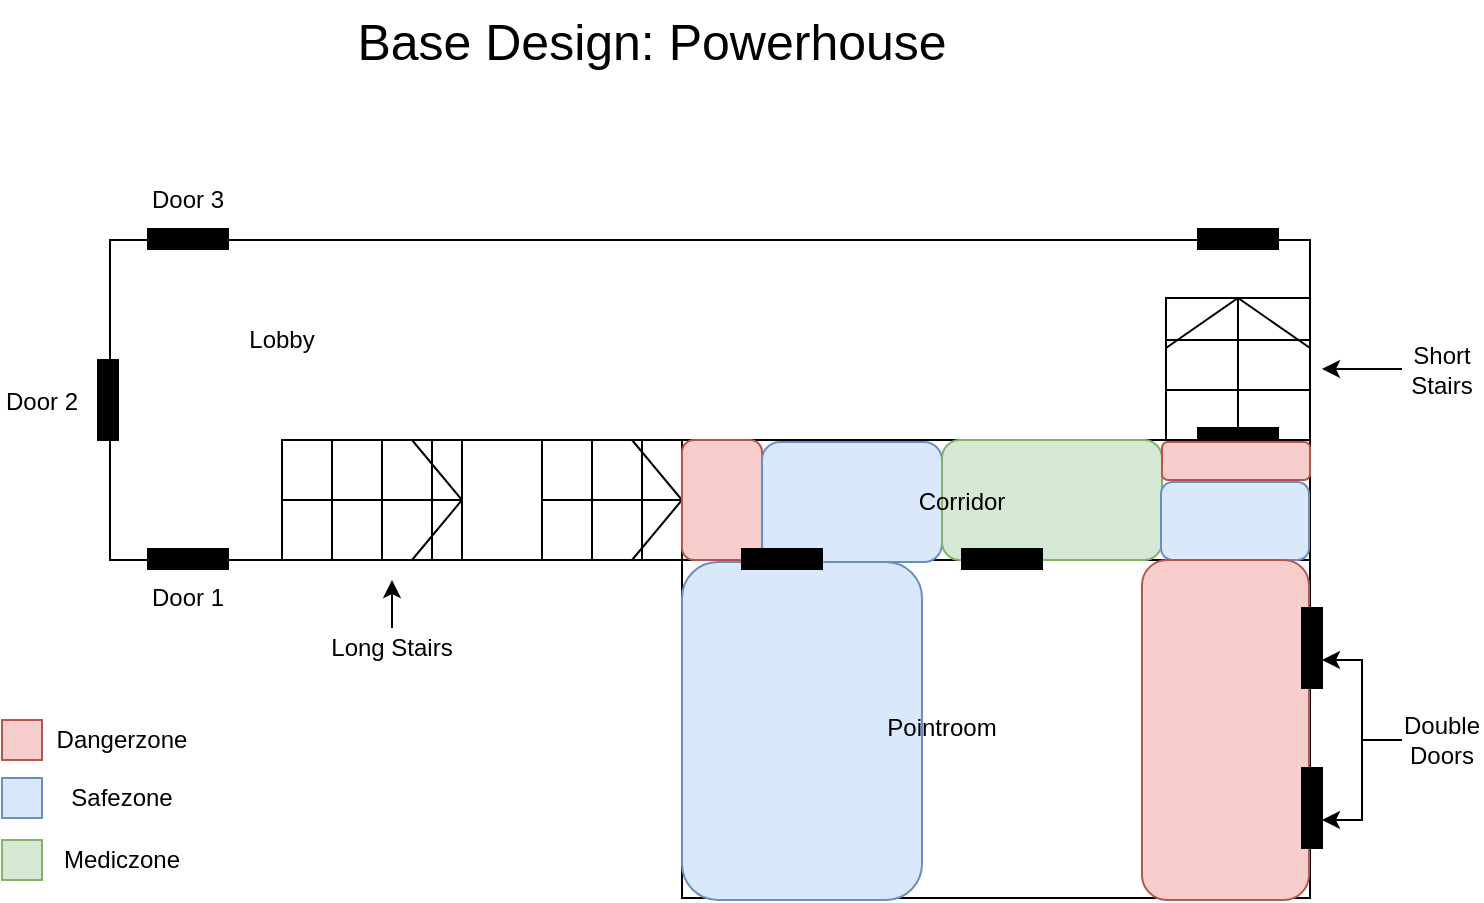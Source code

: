 <mxfile version="13.1.13" type="device"><diagram id="3OfS-gVOU3K1g-MUCpYX" name="Page-1"><mxGraphModel dx="937" dy="656" grid="1" gridSize="10" guides="1" tooltips="1" connect="1" arrows="1" fold="1" page="1" pageScale="1" pageWidth="827" pageHeight="1169" math="0" shadow="0"><root><mxCell id="0"/><mxCell id="1" parent="0"/><mxCell id="CJk1FOLQvasDD58zozt4-4" value="" style="rounded=0;whiteSpace=wrap;html=1;" parent="1" vertex="1"><mxGeometry x="114" y="280" width="600" height="160" as="geometry"/></mxCell><mxCell id="CJk1FOLQvasDD58zozt4-5" value="" style="verticalLabelPosition=bottom;html=1;verticalAlign=top;align=center;shape=mxgraph.floorplan.stairs;" parent="1" vertex="1"><mxGeometry x="200" y="380" width="90" height="60" as="geometry"/></mxCell><mxCell id="CJk1FOLQvasDD58zozt4-7" value="" style="rounded=0;whiteSpace=wrap;html=1;" parent="1" vertex="1"><mxGeometry x="290" y="380" width="40" height="60" as="geometry"/></mxCell><mxCell id="CJk1FOLQvasDD58zozt4-8" value="" style="verticalLabelPosition=bottom;html=1;verticalAlign=top;align=center;shape=mxgraph.floorplan.stairs;" parent="1" vertex="1"><mxGeometry x="330" y="380" width="70" height="60" as="geometry"/></mxCell><mxCell id="CJk1FOLQvasDD58zozt4-10" value="" style="rounded=0;whiteSpace=wrap;html=1;" parent="1" vertex="1"><mxGeometry x="400" y="439" width="314" height="170" as="geometry"/></mxCell><mxCell id="CJk1FOLQvasDD58zozt4-12" value="" style="rounded=0;whiteSpace=wrap;html=1;" parent="1" vertex="1"><mxGeometry x="400" y="380" width="314" height="60" as="geometry"/></mxCell><mxCell id="CJk1FOLQvasDD58zozt4-13" value="" style="verticalLabelPosition=bottom;html=1;verticalAlign=top;align=center;shape=mxgraph.floorplan.stairs;rotation=-90;" parent="1" vertex="1"><mxGeometry x="642.5" y="308.5" width="71" height="72" as="geometry"/></mxCell><mxCell id="CJk1FOLQvasDD58zozt4-15" value="" style="verticalLabelPosition=bottom;html=1;verticalAlign=top;align=center;shape=mxgraph.floorplan.wall;fillColor=#000000;" parent="1" vertex="1"><mxGeometry x="133" y="430" width="40" height="19" as="geometry"/></mxCell><mxCell id="CJk1FOLQvasDD58zozt4-19" value="" style="verticalLabelPosition=bottom;html=1;verticalAlign=top;align=center;shape=mxgraph.floorplan.wall;fillColor=#000000;rotation=90;" parent="1" vertex="1"><mxGeometry x="93" y="350.5" width="40" height="19" as="geometry"/></mxCell><mxCell id="CJk1FOLQvasDD58zozt4-20" value="" style="verticalLabelPosition=bottom;html=1;verticalAlign=top;align=center;shape=mxgraph.floorplan.wall;fillColor=#000000;" parent="1" vertex="1"><mxGeometry x="133" y="270" width="40" height="19" as="geometry"/></mxCell><mxCell id="CJk1FOLQvasDD58zozt4-21" value="" style="verticalLabelPosition=bottom;html=1;verticalAlign=top;align=center;shape=mxgraph.floorplan.wall;fillColor=#000000;" parent="1" vertex="1"><mxGeometry x="658" y="270" width="40" height="19" as="geometry"/></mxCell><mxCell id="CJk1FOLQvasDD58zozt4-22" value="" style="verticalLabelPosition=bottom;html=1;verticalAlign=top;align=center;shape=mxgraph.floorplan.wall;fillColor=#000000;" parent="1" vertex="1"><mxGeometry x="658" y="369.5" width="40" height="19" as="geometry"/></mxCell><mxCell id="CJk1FOLQvasDD58zozt4-29" style="edgeStyle=orthogonalEdgeStyle;rounded=0;orthogonalLoop=1;jettySize=auto;html=1;" parent="1" source="CJk1FOLQvasDD58zozt4-28" edge="1"><mxGeometry relative="1" as="geometry"><mxPoint x="255" y="450.0" as="targetPoint"/></mxGeometry></mxCell><mxCell id="CJk1FOLQvasDD58zozt4-28" value="Long Stairs" style="text;html=1;strokeColor=none;fillColor=none;align=center;verticalAlign=middle;whiteSpace=wrap;rounded=0;" parent="1" vertex="1"><mxGeometry x="190" y="474" width="130" height="20" as="geometry"/></mxCell><mxCell id="CJk1FOLQvasDD58zozt4-31" style="edgeStyle=orthogonalEdgeStyle;rounded=0;orthogonalLoop=1;jettySize=auto;html=1;" parent="1" source="CJk1FOLQvasDD58zozt4-30" edge="1"><mxGeometry relative="1" as="geometry"><mxPoint x="720" y="344.5" as="targetPoint"/></mxGeometry></mxCell><mxCell id="CJk1FOLQvasDD58zozt4-30" value="&lt;div&gt;Short Stairs&lt;/div&gt;" style="text;html=1;strokeColor=none;fillColor=none;align=center;verticalAlign=middle;whiteSpace=wrap;rounded=0;" parent="1" vertex="1"><mxGeometry x="760" y="334.5" width="40" height="20" as="geometry"/></mxCell><mxCell id="CJk1FOLQvasDD58zozt4-32" value="Door 1" style="text;html=1;strokeColor=none;fillColor=none;align=center;verticalAlign=middle;whiteSpace=wrap;rounded=0;" parent="1" vertex="1"><mxGeometry x="133" y="449" width="40" height="20" as="geometry"/></mxCell><mxCell id="CJk1FOLQvasDD58zozt4-33" value="Door 2" style="text;html=1;strokeColor=none;fillColor=none;align=center;verticalAlign=middle;whiteSpace=wrap;rounded=0;" parent="1" vertex="1"><mxGeometry x="60" y="350.5" width="40" height="20" as="geometry"/></mxCell><mxCell id="CJk1FOLQvasDD58zozt4-34" value="Door 3" style="text;html=1;strokeColor=none;fillColor=none;align=center;verticalAlign=middle;whiteSpace=wrap;rounded=0;" parent="1" vertex="1"><mxGeometry x="133" y="250" width="40" height="20" as="geometry"/></mxCell><mxCell id="CJk1FOLQvasDD58zozt4-39" style="edgeStyle=orthogonalEdgeStyle;rounded=0;orthogonalLoop=1;jettySize=auto;html=1;entryX=0.65;entryY=0;entryDx=0;entryDy=0;entryPerimeter=0;" parent="1" source="CJk1FOLQvasDD58zozt4-38" target="CJk1FOLQvasDD58zozt4-16" edge="1"><mxGeometry relative="1" as="geometry"/></mxCell><mxCell id="CJk1FOLQvasDD58zozt4-40" style="edgeStyle=orthogonalEdgeStyle;rounded=0;orthogonalLoop=1;jettySize=auto;html=1;entryX=0.65;entryY=0;entryDx=0;entryDy=0;entryPerimeter=0;" parent="1" source="CJk1FOLQvasDD58zozt4-38" target="CJk1FOLQvasDD58zozt4-17" edge="1"><mxGeometry relative="1" as="geometry"/></mxCell><mxCell id="CJk1FOLQvasDD58zozt4-38" value="Double Doors" style="text;html=1;strokeColor=none;fillColor=none;align=center;verticalAlign=middle;whiteSpace=wrap;rounded=0;" parent="1" vertex="1"><mxGeometry x="760" y="520" width="40" height="20" as="geometry"/></mxCell><mxCell id="CJk1FOLQvasDD58zozt4-45" value="&lt;font style=&quot;font-size: 25px&quot;&gt;Base Design: Powerhouse &lt;/font&gt;" style="text;html=1;strokeColor=none;fillColor=none;align=center;verticalAlign=middle;whiteSpace=wrap;rounded=0;" parent="1" vertex="1"><mxGeometry x="190" y="160" width="390" height="40" as="geometry"/></mxCell><mxCell id="CJk1FOLQvasDD58zozt4-46" value="" style="rounded=1;whiteSpace=wrap;html=1;strokeColor=#b85450;fillColor=#f8cecc;" parent="1" vertex="1"><mxGeometry x="400" y="380" width="40" height="60" as="geometry"/></mxCell><mxCell id="CJk1FOLQvasDD58zozt4-47" value="" style="rounded=1;whiteSpace=wrap;html=1;strokeColor=#6c8ebf;fillColor=#dae8fc;" parent="1" vertex="1"><mxGeometry x="440" y="381" width="90" height="60" as="geometry"/></mxCell><mxCell id="CJk1FOLQvasDD58zozt4-48" value="" style="rounded=1;whiteSpace=wrap;html=1;strokeColor=#82b366;fillColor=#d5e8d4;" parent="1" vertex="1"><mxGeometry x="530" y="380" width="110" height="60" as="geometry"/></mxCell><mxCell id="CJk1FOLQvasDD58zozt4-26" value="Corridor" style="text;html=1;strokeColor=none;fillColor=none;align=center;verticalAlign=middle;whiteSpace=wrap;rounded=0;" parent="1" vertex="1"><mxGeometry x="520" y="401" width="40" height="20" as="geometry"/></mxCell><mxCell id="CJk1FOLQvasDD58zozt4-49" value="" style="rounded=1;whiteSpace=wrap;html=1;strokeColor=#b85450;fillColor=#f8cecc;" parent="1" vertex="1"><mxGeometry x="640" y="381" width="74" height="19" as="geometry"/></mxCell><mxCell id="CJk1FOLQvasDD58zozt4-51" value="" style="rounded=1;whiteSpace=wrap;html=1;strokeColor=#6c8ebf;fillColor=#dae8fc;" parent="1" vertex="1"><mxGeometry x="639.5" y="401" width="74" height="39" as="geometry"/></mxCell><mxCell id="CJk1FOLQvasDD58zozt4-52" value="" style="rounded=1;whiteSpace=wrap;html=1;strokeColor=#b85450;fillColor=#f8cecc;" parent="1" vertex="1"><mxGeometry x="630" y="440" width="83.5" height="170" as="geometry"/></mxCell><mxCell id="CJk1FOLQvasDD58zozt4-16" value="" style="verticalLabelPosition=bottom;html=1;verticalAlign=top;align=center;shape=mxgraph.floorplan.wall;fillColor=#000000;rotation=90;" parent="1" vertex="1"><mxGeometry x="695" y="479" width="40" height="10" as="geometry"/></mxCell><mxCell id="CJk1FOLQvasDD58zozt4-17" value="" style="verticalLabelPosition=bottom;html=1;verticalAlign=top;align=center;shape=mxgraph.floorplan.wall;fillColor=#000000;rotation=90;" parent="1" vertex="1"><mxGeometry x="695" y="559" width="40" height="10" as="geometry"/></mxCell><mxCell id="CJk1FOLQvasDD58zozt4-53" value="" style="rounded=1;whiteSpace=wrap;html=1;strokeColor=#6c8ebf;fillColor=#dae8fc;" parent="1" vertex="1"><mxGeometry x="400" y="441" width="120" height="169" as="geometry"/></mxCell><mxCell id="CJk1FOLQvasDD58zozt4-54" value="" style="whiteSpace=wrap;html=1;aspect=fixed;strokeColor=#b85450;fillColor=#f8cecc;" parent="1" vertex="1"><mxGeometry x="60" y="520" width="20" height="20" as="geometry"/></mxCell><mxCell id="CJk1FOLQvasDD58zozt4-55" value="Dangerzone" style="text;html=1;strokeColor=none;fillColor=none;align=center;verticalAlign=middle;whiteSpace=wrap;rounded=0;" parent="1" vertex="1"><mxGeometry x="80" y="520" width="80" height="20" as="geometry"/></mxCell><mxCell id="CJk1FOLQvasDD58zozt4-56" value="" style="whiteSpace=wrap;html=1;aspect=fixed;strokeColor=#6c8ebf;fillColor=#dae8fc;" parent="1" vertex="1"><mxGeometry x="60" y="549" width="20" height="20" as="geometry"/></mxCell><mxCell id="CJk1FOLQvasDD58zozt4-57" value="Safezone" style="text;html=1;strokeColor=none;fillColor=none;align=center;verticalAlign=middle;whiteSpace=wrap;rounded=0;" parent="1" vertex="1"><mxGeometry x="80" y="549" width="80" height="20" as="geometry"/></mxCell><mxCell id="CJk1FOLQvasDD58zozt4-58" value="" style="whiteSpace=wrap;html=1;aspect=fixed;strokeColor=#82b366;fillColor=#d5e8d4;" parent="1" vertex="1"><mxGeometry x="60" y="580" width="20" height="20" as="geometry"/></mxCell><mxCell id="CJk1FOLQvasDD58zozt4-59" value="Mediczone" style="text;html=1;strokeColor=none;fillColor=none;align=center;verticalAlign=middle;whiteSpace=wrap;rounded=0;" parent="1" vertex="1"><mxGeometry x="80" y="580" width="80" height="20" as="geometry"/></mxCell><mxCell id="CJk1FOLQvasDD58zozt4-60" value="Pointroom" style="text;html=1;strokeColor=none;fillColor=none;align=center;verticalAlign=middle;whiteSpace=wrap;rounded=0;" parent="1" vertex="1"><mxGeometry x="510" y="514" width="40" height="20" as="geometry"/></mxCell><mxCell id="CJk1FOLQvasDD58zozt4-23" value="" style="verticalLabelPosition=bottom;html=1;verticalAlign=top;align=center;shape=mxgraph.floorplan.wall;fillColor=#000000;" parent="1" vertex="1"><mxGeometry x="430" y="430" width="40" height="19" as="geometry"/></mxCell><mxCell id="CJk1FOLQvasDD58zozt4-24" value="" style="verticalLabelPosition=bottom;html=1;verticalAlign=top;align=center;shape=mxgraph.floorplan.wall;fillColor=#000000;" parent="1" vertex="1"><mxGeometry x="540" y="430" width="40" height="19" as="geometry"/></mxCell><mxCell id="35-Ibe1unWzie9Y_sR8T-1" value="Lobby" style="text;html=1;strokeColor=none;fillColor=none;align=center;verticalAlign=middle;whiteSpace=wrap;rounded=0;" vertex="1" parent="1"><mxGeometry x="180" y="320" width="40" height="20" as="geometry"/></mxCell></root></mxGraphModel></diagram></mxfile>